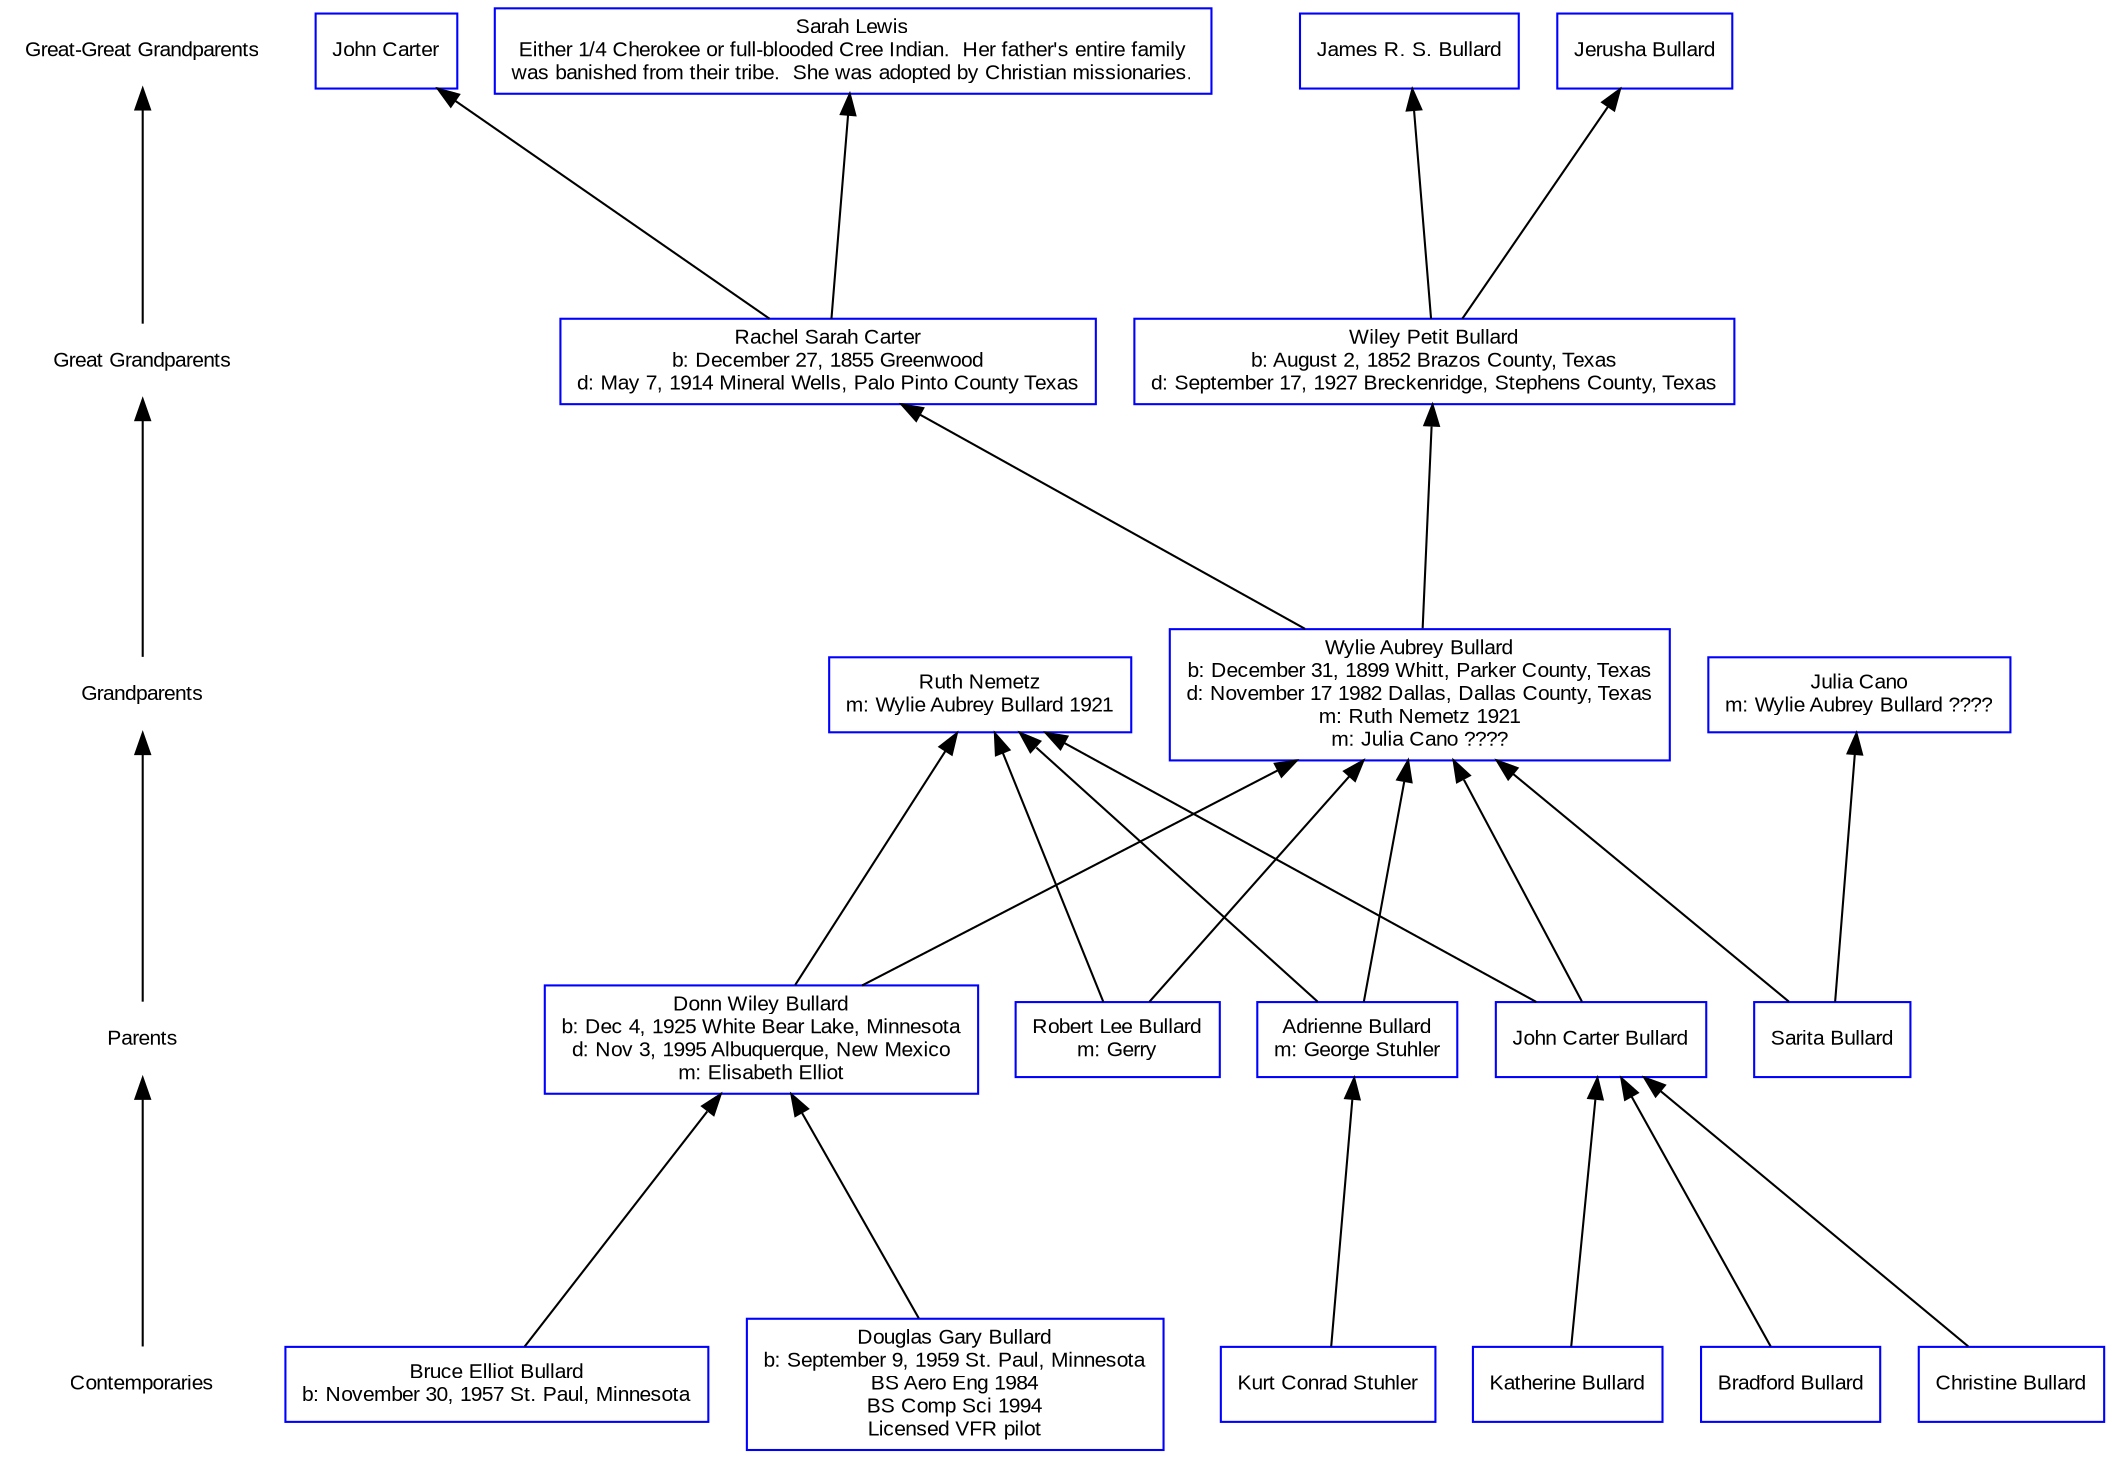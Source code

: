 //Header
digraph G {
    node [shape=box,fontname="Arial",fontsize="10"];
    edge [fontname="Arial",fontsize="8"];
    ranksep=1.5;
    rankdir=BT;
    concentrate=true;

    //Ranking Enumeration
node [shape=plaintext,fontname="Arial",fontsize="10"];
    { "Contemporaries" -> "Parents" -> "Grandparents" -> "Great Grandparents" -> "Great-Great Grandparents" }

    //Declarations
Adrienne_Stuhler [label="Adrienne Bullard\nm: George Stuhler" shape=rectangle color="blue"];
    Bradford_Bullard [label="Bradford Bullard" shape=rectangle color="blue"];
    Christine_Bullard [label="Christine Bullard" shape=rectangle color="blue"];
    James_Bullard [label="James R. S. Bullard" shape=rectangle color="blue"];
    Jerusha_Bullard [label="Jerusha Bullard" shape=rectangle color="blue"];
    John_Carter [label="John Carter" shape=rectangle color="blue"];
    John_Carter_Bullard [label="John Carter Bullard" shape=rectangle color="blue"];
    Julia_Cano [label="Julia Cano\nm: Wylie Aubrey Bullard ????" shape=rectangle color="blue"];
    Katherine_Bullard [label="Katherine Bullard" shape=rectangle color="blue"];
    Kurt_Stuhler [label="Kurt Conrad Stuhler" shape=rectangle color="blue"];
    Rachel_Sarah_Carter [label="Rachel Sarah Carter\nb: December 27, 1855 Greenwood\nd: May 7, 1914 Mineral Wells, Palo Pinto County Texas" shape=rectangle color="blue"];
    Robert_Lee_Bullard [label="Robert Lee Bullard\nm: Gerry" shape=rectangle color="blue"];
    Ruth_Nemetz [label="Ruth Nemetz\nm: Wylie Aubrey Bullard 1921" shape=rectangle color="blue"];
    Sarah_Lewis [label="Sarah Lewis\nEither 1/4 Cherokee or full-blooded Cree Indian.  Her father's entire family\nwas banished from their tribe.  She was adopted by Christian missionaries." shape=rectangle color="blue"];
    Sarita_Bullard [label="Sarita Bullard" shape=rectangle color="blue"];
    Wiley_Petit_Bullard [label="Wiley Petit Bullard\nb: August 2, 1852 Brazos County, Texas\nd: September 17, 1927 Breckenridge, Stephens County, Texas" shape=rectangle color="blue"];
    Wylie_Aubrey_Bullard [label="Wylie Aubrey Bullard\nb: December 31, 1899 Whitt, Parker County, Texas\nd: November 17 1982 Dallas, Dallas County, Texas\nm: Ruth Nemetz 1921\nm: Julia Cano ????" shape=rectangle color="blue"];
    bruce_bullard [label="Bruce Elliot Bullard\nb: November 30, 1957 St. Paul, Minnesota" shape=rectangle color="blue"];
    donn_bullard [label="Donn Wiley Bullard\nb: Dec 4, 1925 White Bear Lake, Minnesota\nd: Nov 3, 1995 Albuquerque, New Mexico\nm: Elisabeth Elliot" shape=rectangle color="blue"];
    douglas_bullard [label="Douglas Gary Bullard\nb: September 9, 1959 St. Paul, Minnesota\nBS Aero Eng 1984\nBS Comp Sci 1994\nLicensed VFR pilot" shape=rectangle color="blue"];


    //Ranking groupings
{ rank = same; "Contemporaries"; "Bradford_Bullard"; "Christine_Bullard"; "Katherine_Bullard"; "Kurt_Stuhler"; "bruce_bullard"; "douglas_bullard"; }
    { rank = same; "Parents"; "Adrienne_Stuhler"; "John_Carter_Bullard"; "Robert_Lee_Bullard"; "Sarita_Bullard"; "donn_bullard"; }
    { rank = same; "Grandparents"; "Julia_Cano"; "Ruth_Nemetz"; "Wylie_Aubrey_Bullard"; }
    { rank = same; "Great Grandparents"; "Rachel_Sarah_Carter"; "Wiley_Petit_Bullard"; }
    { rank = same; "Great-Great Grandparents"; "James_Bullard"; "Jerusha_Bullard"; "John_Carter"; "Sarah_Lewis"; }


    //Dependencies
Adrienne_Stuhler -> Ruth_Nemetz;
    Adrienne_Stuhler -> Wylie_Aubrey_Bullard;
    Bradford_Bullard -> John_Carter_Bullard;
    Christine_Bullard -> John_Carter_Bullard;
    John_Carter_Bullard -> Ruth_Nemetz;
    John_Carter_Bullard -> Wylie_Aubrey_Bullard;
    Katherine_Bullard -> John_Carter_Bullard;
    Kurt_Stuhler -> Adrienne_Stuhler;
    Rachel_Sarah_Carter -> John_Carter;
    Rachel_Sarah_Carter -> Sarah_Lewis;
    Robert_Lee_Bullard -> Ruth_Nemetz;
    Robert_Lee_Bullard -> Wylie_Aubrey_Bullard;
    Sarita_Bullard -> Julia_Cano;
    Sarita_Bullard -> Wylie_Aubrey_Bullard;
    Wiley_Petit_Bullard -> James_Bullard;
    Wiley_Petit_Bullard -> Jerusha_Bullard;
    Wylie_Aubrey_Bullard -> Rachel_Sarah_Carter;
    Wylie_Aubrey_Bullard -> Wiley_Petit_Bullard;
    bruce_bullard -> donn_bullard;
    donn_bullard -> Ruth_Nemetz;
    donn_bullard -> Wylie_Aubrey_Bullard;
    douglas_bullard -> donn_bullard;


}
